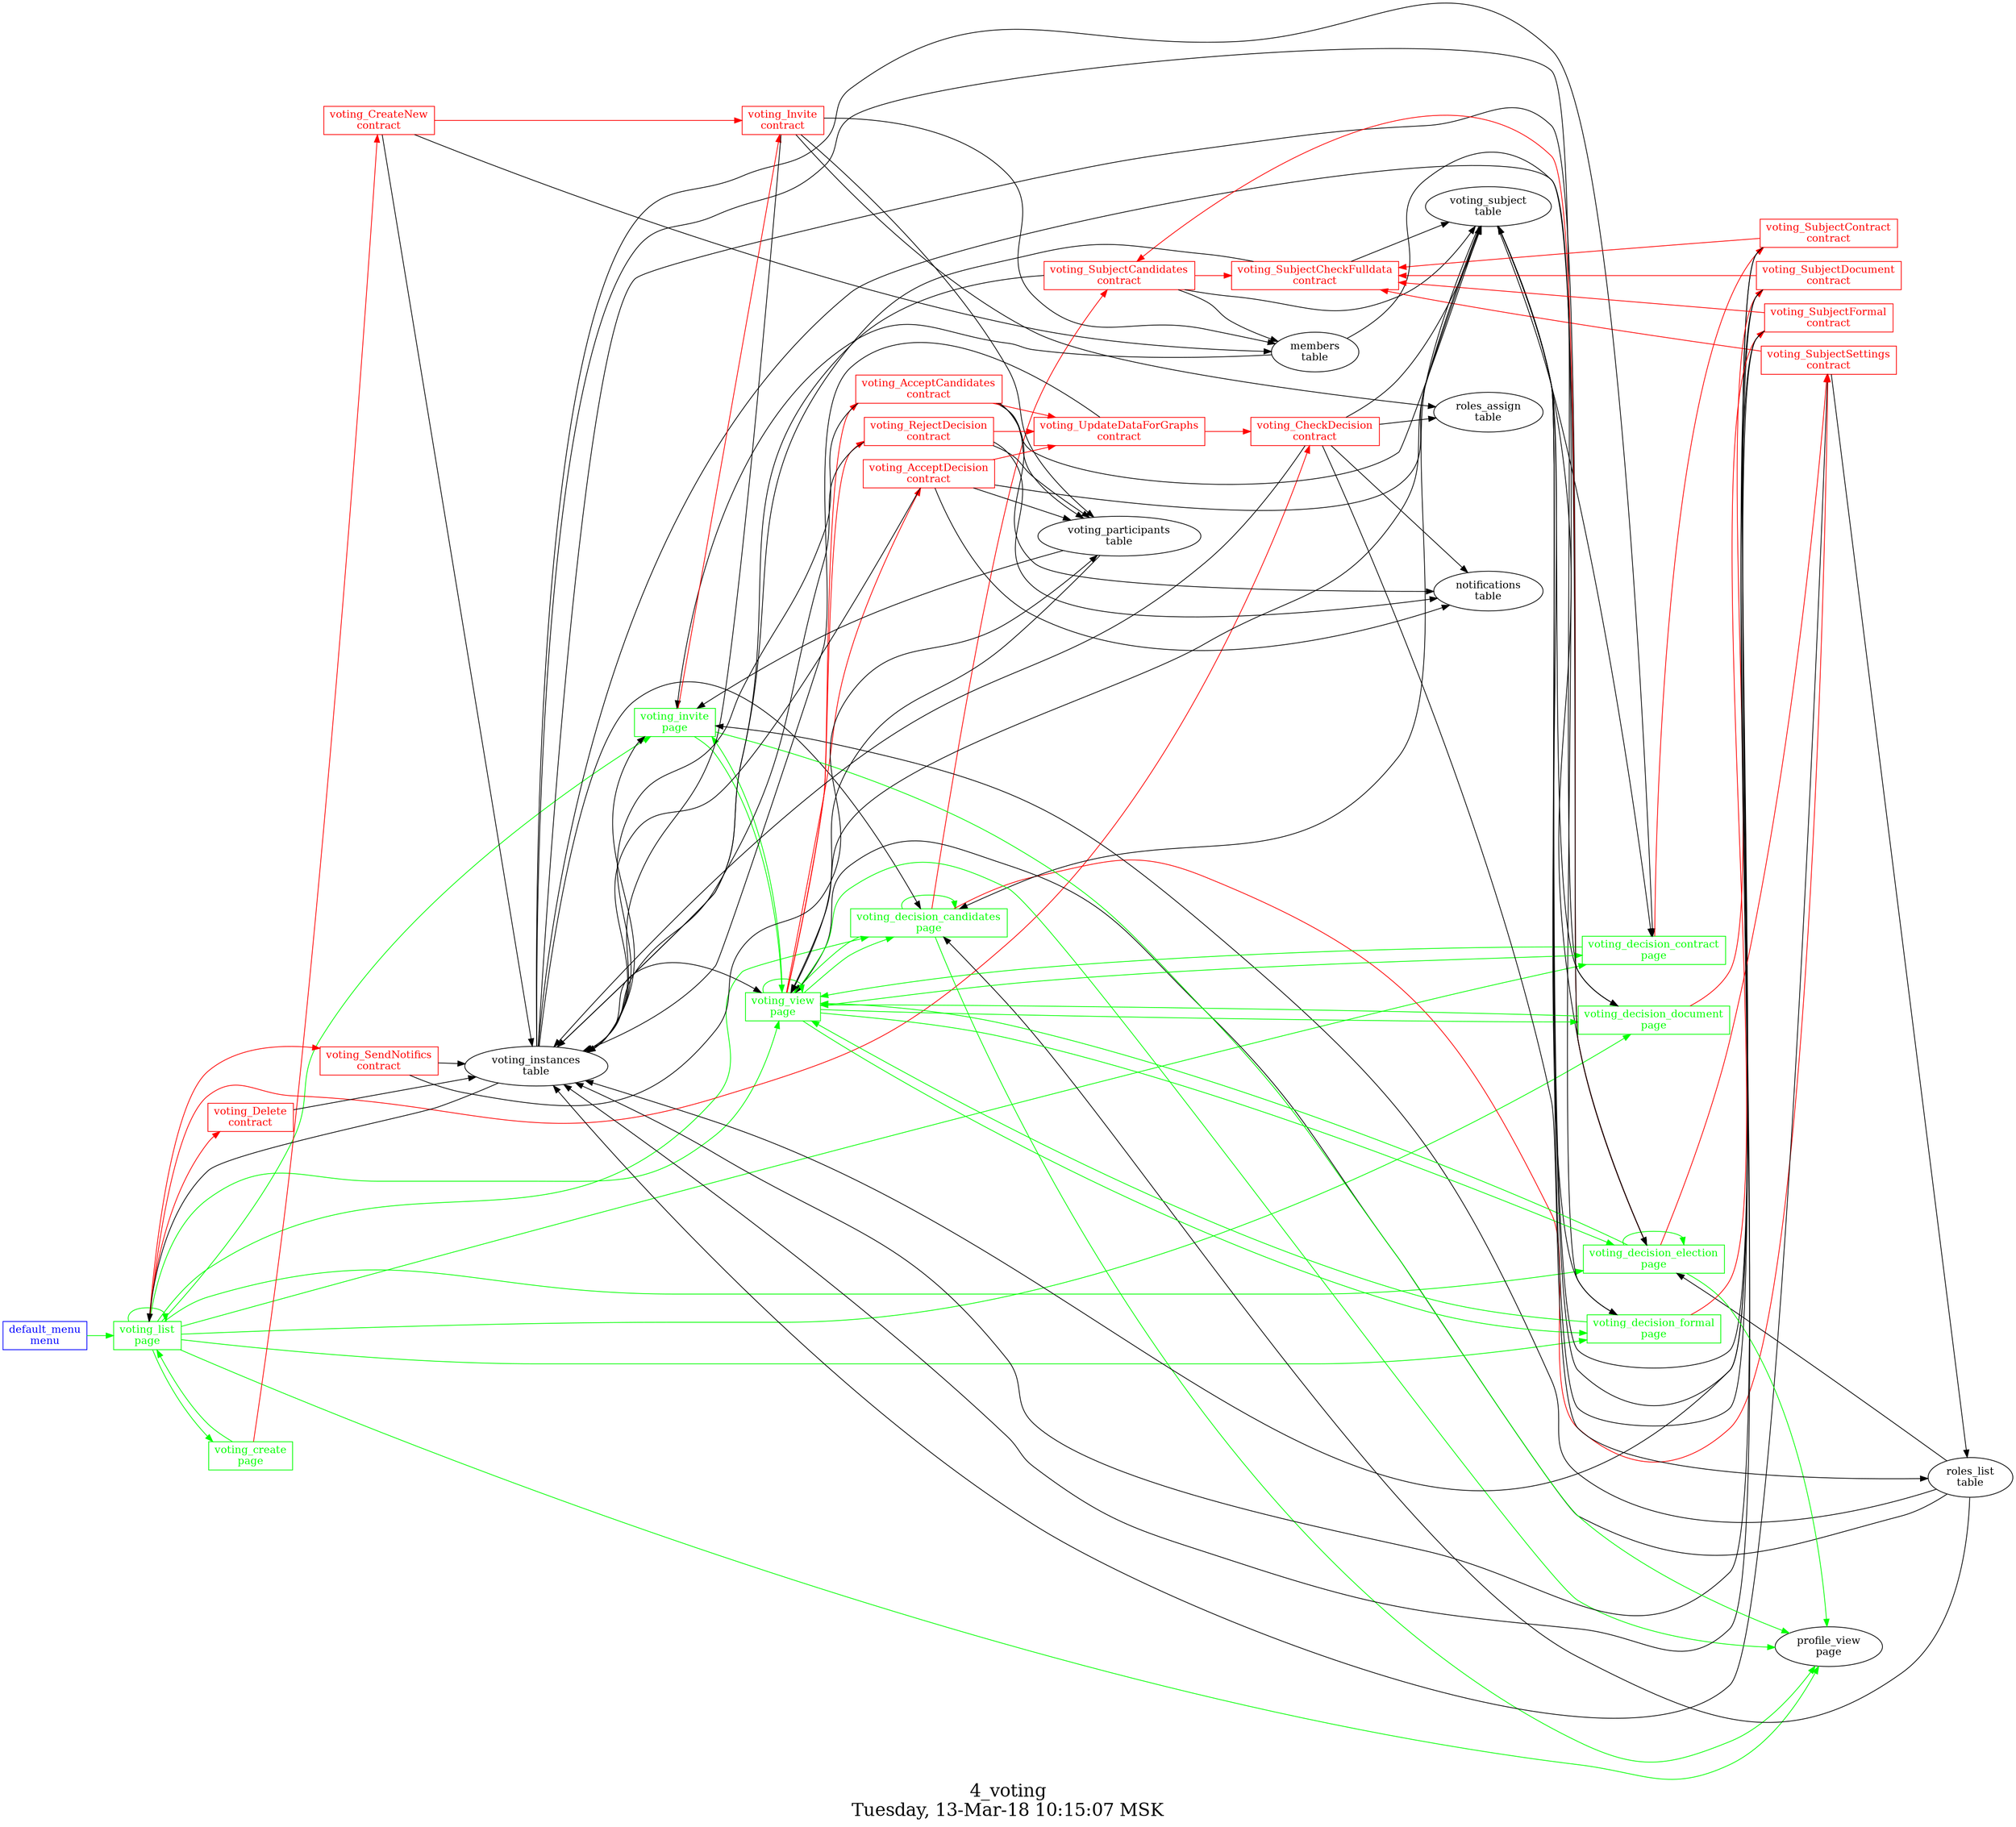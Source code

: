 digraph G {
graph [
  fontsize="24";
  label="4_voting\nTuesday, 13-Mar-18 10:15:07 MSK";
  nojustify=true;
  ordering=out;
  rankdir=LR;
  size="30";
];
"default_menu\nmenu" -> "voting_list\npage"  [ color=green ]
"default_menu\nmenu" [color=blue, fontcolor=blue, group=menus, shape=record];
"voting_create\npage" -> "voting_CreateNew\ncontract"  [ color=red ]
"voting_create\npage" -> "voting_list\npage"  [ color=green ]
"voting_create\npage" [color=green, fontcolor=green, group=pages, shape=record];
"voting_decision_candidates\npage" -> "voting_SubjectCandidates\ncontract"  [ color=red ]
"voting_decision_candidates\npage" -> "voting_SubjectSettings\ncontract"  [ color=red ]
"voting_instances\ntable" -> "voting_decision_candidates\npage"  [ color="" ]
"voting_subject\ntable" -> "voting_decision_candidates\npage"  [ color="" ]
"roles_list\ntable" -> "voting_decision_candidates\npage"  [ color="" ]
"voting_decision_candidates\npage" -> "voting_decision_candidates\npage"  [ color=green ]
"voting_decision_candidates\npage" -> "profile_view\npage"  [ color=green ]
"voting_decision_candidates\npage" -> "voting_view\npage"  [ color=green ]
"voting_decision_candidates\npage" [color=green, fontcolor=green, group=pages, shape=record];
"voting_decision_contract\npage" -> "voting_SubjectContract\ncontract"  [ color=red ]
"voting_instances\ntable" -> "voting_decision_contract\npage"  [ color="" ]
"voting_subject\ntable" -> "voting_decision_contract\npage"  [ color="" ]
"voting_decision_contract\npage" -> "voting_view\npage"  [ color=green ]
"voting_decision_contract\npage" [color=green, fontcolor=green, group=pages, shape=record];
"voting_decision_document\npage" -> "voting_SubjectDocument\ncontract"  [ color=red ]
"voting_instances\ntable" -> "voting_decision_document\npage"  [ color="" ]
"voting_subject\ntable" -> "voting_decision_document\npage"  [ color="" ]
"voting_decision_document\npage" -> "voting_view\npage"  [ color=green ]
"voting_decision_document\npage" [color=green, fontcolor=green, group=pages, shape=record];
"voting_decision_election\npage" -> "voting_SubjectCandidates\ncontract"  [ color=red ]
"voting_decision_election\npage" -> "voting_SubjectSettings\ncontract"  [ color=red ]
"voting_instances\ntable" -> "voting_decision_election\npage"  [ color="" ]
"members\ntable" -> "voting_decision_election\npage"  [ color="" ]
"voting_subject\ntable" -> "voting_decision_election\npage"  [ color="" ]
"roles_list\ntable" -> "voting_decision_election\npage"  [ color="" ]
"voting_decision_election\npage" -> "voting_decision_election\npage"  [ color=green ]
"voting_decision_election\npage" -> "profile_view\npage"  [ color=green ]
"voting_decision_election\npage" -> "voting_view\npage"  [ color=green ]
"voting_decision_election\npage" [color=green, fontcolor=green, group=pages, shape=record];
"voting_decision_formal\npage" -> "voting_SubjectFormal\ncontract"  [ color=red ]
"voting_instances\ntable" -> "voting_decision_formal\npage"  [ color="" ]
"voting_subject\ntable" -> "voting_decision_formal\npage"  [ color="" ]
"voting_decision_formal\npage" -> "voting_view\npage"  [ color=green ]
"voting_decision_formal\npage" [color=green, fontcolor=green, group=pages, shape=record];
"voting_invite\npage" -> "voting_Invite\ncontract"  [ color=red ]
"voting_instances\ntable" -> "voting_invite\npage"  [ color="" ]
"voting_participants\ntable" -> "voting_invite\npage"  [ color="" ]
"members\ntable" -> "voting_invite\npage"  [ color="" ]
"roles_list\ntable" -> "voting_invite\npage"  [ color="" ]
"voting_invite\npage" -> "profile_view\npage"  [ color=green ]
"voting_invite\npage" -> "voting_view\npage"  [ color=green ]
"voting_invite\npage" [color=green, fontcolor=green, group=pages, shape=record];
"voting_list\npage" -> "voting_SendNotifics\ncontract"  [ color=red ]
"voting_list\npage" -> "voting_CheckDecision\ncontract"  [ color=red ]
"voting_list\npage" -> "voting_Delete\ncontract"  [ color=red ]
"voting_instances\ntable" -> "voting_list\npage"  [ color="" ]
"voting_list\npage" -> "voting_view\npage"  [ color=green ]
"voting_list\npage" -> "voting_decision_candidates\npage"  [ color=green ]
"voting_list\npage" -> "voting_decision_election\npage"  [ color=green ]
"voting_list\npage" -> "voting_decision_document\npage"  [ color=green ]
"voting_list\npage" -> "voting_decision_formal\npage"  [ color=green ]
"voting_list\npage" -> "voting_decision_contract\npage"  [ color=green ]
"voting_list\npage" -> "voting_invite\npage"  [ color=green ]
"voting_list\npage" -> "voting_list\npage"  [ color=green ]
"voting_list\npage" -> "profile_view\npage"  [ color=green ]
"voting_list\npage" -> "voting_create\npage"  [ color=green ]
"voting_list\npage" [color=green, fontcolor=green, group=pages, shape=record];
"voting_view\npage" -> "voting_AcceptCandidates\ncontract"  [ color=red ]
"voting_view\npage" -> "voting_RejectDecision\ncontract"  [ color=red ]
"voting_view\npage" -> "voting_AcceptDecision\ncontract"  [ color=red ]
"voting_instances\ntable" -> "voting_view\npage"  [ color="" ]
"voting_participants\ntable" -> "voting_view\npage"  [ color="" ]
"roles_list\ntable" -> "voting_view\npage"  [ color="" ]
"voting_subject\ntable" -> "voting_view\npage"  [ color="" ]
"voting_view\npage" -> "profile_view\npage"  [ color=green ]
"voting_view\npage" -> "voting_view\npage"  [ color=green ]
"voting_view\npage" -> "voting_decision_candidates\npage"  [ color=green ]
"voting_view\npage" -> "voting_decision_election\npage"  [ color=green ]
"voting_view\npage" -> "voting_decision_document\npage"  [ color=green ]
"voting_view\npage" -> "voting_decision_formal\npage"  [ color=green ]
"voting_view\npage" -> "voting_decision_contract\npage"  [ color=green ]
"voting_view\npage" -> "voting_invite\npage"  [ color=green ]
"voting_view\npage" [color=green, fontcolor=green, group=pages, shape=record];
"voting_AcceptCandidates\ncontract" -> "voting_UpdateDataForGraphs\ncontract"  [ color=red ]
"voting_AcceptCandidates\ncontract" -> "voting_instances\ntable"  [ color="" ]
"voting_AcceptCandidates\ncontract" -> "voting_subject\ntable"  [ color="" ]
"voting_AcceptCandidates\ncontract" -> "voting_participants\ntable"  [ color="" ]
"voting_AcceptCandidates\ncontract" -> "notifications\ntable"  [ color="" ]
"voting_AcceptCandidates\ncontract" [color=red, fontcolor=red, group=contracts, shape=record];
"voting_AcceptDecision\ncontract" -> "voting_UpdateDataForGraphs\ncontract"  [ color=red ]
"voting_AcceptDecision\ncontract" -> "voting_instances\ntable"  [ color="" ]
"voting_AcceptDecision\ncontract" -> "voting_subject\ntable"  [ color="" ]
"voting_AcceptDecision\ncontract" -> "voting_participants\ntable"  [ color="" ]
"voting_AcceptDecision\ncontract" -> "notifications\ntable"  [ color="" ]
"voting_AcceptDecision\ncontract" [color=red, fontcolor=red, group=contracts, shape=record];
"voting_CheckDecision\ncontract" -> "voting_instances\ntable"  [ color="" ]
"voting_CheckDecision\ncontract" -> "voting_subject\ntable"  [ color="" ]
"voting_CheckDecision\ncontract" -> "notifications\ntable"  [ color="" ]
"voting_CheckDecision\ncontract" -> "roles_list\ntable"  [ color="" ]
"voting_CheckDecision\ncontract" -> "roles_assign\ntable"  [ color="" ]
"voting_CheckDecision\ncontract" [color=red, fontcolor=red, group=contracts, shape=record];
"voting_CreateNew\ncontract" -> "voting_Invite\ncontract"  [ color=red ]
"voting_CreateNew\ncontract" -> "members\ntable"  [ color="" ]
"voting_CreateNew\ncontract" -> "voting_instances\ntable"  [ color="" ]
"voting_CreateNew\ncontract" [color=red, fontcolor=red, group=contracts, shape=record];
"voting_Delete\ncontract" -> "voting_instances\ntable"  [ color="" ]
"voting_Delete\ncontract" [color=red, fontcolor=red, group=contracts, shape=record];
"voting_Invite\ncontract" -> "voting_instances\ntable"  [ color="" ]
"voting_Invite\ncontract" -> "voting_participants\ntable"  [ color="" ]
"voting_Invite\ncontract" -> "members\ntable"  [ color="" ]
"voting_Invite\ncontract" -> "roles_assign\ntable"  [ color="" ]
"voting_Invite\ncontract" [color=red, fontcolor=red, group=contracts, shape=record];
"voting_RejectDecision\ncontract" -> "voting_UpdateDataForGraphs\ncontract"  [ color=red ]
"voting_RejectDecision\ncontract" -> "voting_instances\ntable"  [ color="" ]
"voting_RejectDecision\ncontract" -> "voting_participants\ntable"  [ color="" ]
"voting_RejectDecision\ncontract" -> "notifications\ntable"  [ color="" ]
"voting_RejectDecision\ncontract" [color=red, fontcolor=red, group=contracts, shape=record];
"voting_SendNotifics\ncontract" -> "voting_instances\ntable"  [ color="" ]
"voting_SendNotifics\ncontract" -> "voting_participants\ntable"  [ color="" ]
"voting_SendNotifics\ncontract" [color=red, fontcolor=red, group=contracts, shape=record];
"voting_SubjectCandidates\ncontract" -> "voting_SubjectCheckFulldata\ncontract"  [ color=red ]
"voting_SubjectCandidates\ncontract" -> "voting_instances\ntable"  [ color="" ]
"voting_SubjectCandidates\ncontract" -> "voting_subject\ntable"  [ color="" ]
"voting_SubjectCandidates\ncontract" -> "members\ntable"  [ color="" ]
"voting_SubjectCandidates\ncontract" [color=red, fontcolor=red, group=contracts, shape=record];
"voting_SubjectCheckFulldata\ncontract" -> "voting_instances\ntable"  [ color="" ]
"voting_SubjectCheckFulldata\ncontract" -> "voting_subject\ntable"  [ color="" ]
"voting_SubjectCheckFulldata\ncontract" [color=red, fontcolor=red, group=contracts, shape=record];
"voting_SubjectContract\ncontract" -> "voting_SubjectCheckFulldata\ncontract"  [ color=red ]
"voting_SubjectContract\ncontract" -> "voting_instances\ntable"  [ color="" ]
"voting_SubjectContract\ncontract" -> "voting_subject\ntable"  [ color="" ]
"voting_SubjectContract\ncontract" [color=red, fontcolor=red, group=contracts, shape=record];
"voting_SubjectDocument\ncontract" -> "voting_SubjectCheckFulldata\ncontract"  [ color=red ]
"voting_SubjectDocument\ncontract" -> "voting_instances\ntable"  [ color="" ]
"voting_SubjectDocument\ncontract" -> "voting_subject\ntable"  [ color="" ]
"voting_SubjectDocument\ncontract" [color=red, fontcolor=red, group=contracts, shape=record];
"voting_SubjectFormal\ncontract" -> "voting_SubjectCheckFulldata\ncontract"  [ color=red ]
"voting_SubjectFormal\ncontract" -> "voting_instances\ntable"  [ color="" ]
"voting_SubjectFormal\ncontract" -> "voting_subject\ntable"  [ color="" ]
"voting_SubjectFormal\ncontract" [color=red, fontcolor=red, group=contracts, shape=record];
"voting_SubjectSettings\ncontract" -> "voting_SubjectCheckFulldata\ncontract"  [ color=red ]
"voting_SubjectSettings\ncontract" -> "voting_instances\ntable"  [ color="" ]
"voting_SubjectSettings\ncontract" -> "roles_list\ntable"  [ color="" ]
"voting_SubjectSettings\ncontract" [color=red, fontcolor=red, group=contracts, shape=record];
"voting_UpdateDataForGraphs\ncontract" -> "voting_CheckDecision\ncontract"  [ color=red ]
"voting_UpdateDataForGraphs\ncontract" -> "voting_instances\ntable"  [ color="" ]
"voting_UpdateDataForGraphs\ncontract" [color=red, fontcolor=red, group=contracts, shape=record];
"voting_instances\ntable" [color="", fontcolor="", group=tables, shape=""];
"voting_participants\ntable" [color="", fontcolor="", group=tables, shape=""];
"voting_subject\ntable" [color="", fontcolor="", group=tables, shape=""];
}
